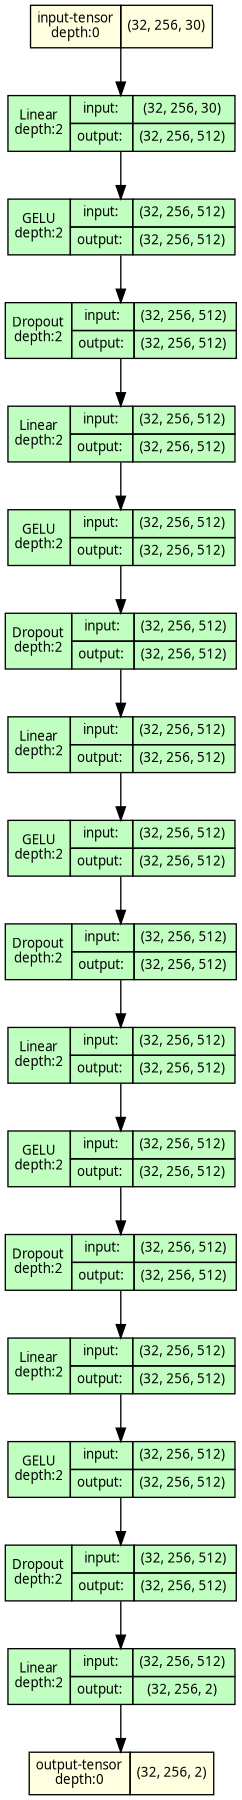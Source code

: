 strict digraph model {
	graph [ordering=in rankdir=TB size="12.0,12.0"]
	node [align=left fontname="Linux libertine" fontsize=10 height=0.2 margin=0 ranksep=0.1 shape=plaintext style=filled]
	edge [fontsize=10]
	0 [label=<
                    <TABLE BORDER="0" CELLBORDER="1"
                    CELLSPACING="0" CELLPADDING="4">
                        <TR><TD>input-tensor<BR/>depth:0</TD><TD>(32, 256, 30)</TD></TR>
                    </TABLE>> fillcolor=lightyellow]
	1 [label=<
                    <TABLE BORDER="0" CELLBORDER="1"
                    CELLSPACING="0" CELLPADDING="4">
                    <TR>
                        <TD ROWSPAN="2">Linear<BR/>depth:2</TD>
                        <TD COLSPAN="2">input:</TD>
                        <TD COLSPAN="2">(32, 256, 30) </TD>
                    </TR>
                    <TR>
                        <TD COLSPAN="2">output: </TD>
                        <TD COLSPAN="2">(32, 256, 512) </TD>
                    </TR>
                    </TABLE>> fillcolor=darkseagreen1]
	2 [label=<
                    <TABLE BORDER="0" CELLBORDER="1"
                    CELLSPACING="0" CELLPADDING="4">
                    <TR>
                        <TD ROWSPAN="2">GELU<BR/>depth:2</TD>
                        <TD COLSPAN="2">input:</TD>
                        <TD COLSPAN="2">(32, 256, 512) </TD>
                    </TR>
                    <TR>
                        <TD COLSPAN="2">output: </TD>
                        <TD COLSPAN="2">(32, 256, 512) </TD>
                    </TR>
                    </TABLE>> fillcolor=darkseagreen1]
	3 [label=<
                    <TABLE BORDER="0" CELLBORDER="1"
                    CELLSPACING="0" CELLPADDING="4">
                    <TR>
                        <TD ROWSPAN="2">Dropout<BR/>depth:2</TD>
                        <TD COLSPAN="2">input:</TD>
                        <TD COLSPAN="2">(32, 256, 512) </TD>
                    </TR>
                    <TR>
                        <TD COLSPAN="2">output: </TD>
                        <TD COLSPAN="2">(32, 256, 512) </TD>
                    </TR>
                    </TABLE>> fillcolor=darkseagreen1]
	4 [label=<
                    <TABLE BORDER="0" CELLBORDER="1"
                    CELLSPACING="0" CELLPADDING="4">
                    <TR>
                        <TD ROWSPAN="2">Linear<BR/>depth:2</TD>
                        <TD COLSPAN="2">input:</TD>
                        <TD COLSPAN="2">(32, 256, 512) </TD>
                    </TR>
                    <TR>
                        <TD COLSPAN="2">output: </TD>
                        <TD COLSPAN="2">(32, 256, 512) </TD>
                    </TR>
                    </TABLE>> fillcolor=darkseagreen1]
	5 [label=<
                    <TABLE BORDER="0" CELLBORDER="1"
                    CELLSPACING="0" CELLPADDING="4">
                    <TR>
                        <TD ROWSPAN="2">GELU<BR/>depth:2</TD>
                        <TD COLSPAN="2">input:</TD>
                        <TD COLSPAN="2">(32, 256, 512) </TD>
                    </TR>
                    <TR>
                        <TD COLSPAN="2">output: </TD>
                        <TD COLSPAN="2">(32, 256, 512) </TD>
                    </TR>
                    </TABLE>> fillcolor=darkseagreen1]
	6 [label=<
                    <TABLE BORDER="0" CELLBORDER="1"
                    CELLSPACING="0" CELLPADDING="4">
                    <TR>
                        <TD ROWSPAN="2">Dropout<BR/>depth:2</TD>
                        <TD COLSPAN="2">input:</TD>
                        <TD COLSPAN="2">(32, 256, 512) </TD>
                    </TR>
                    <TR>
                        <TD COLSPAN="2">output: </TD>
                        <TD COLSPAN="2">(32, 256, 512) </TD>
                    </TR>
                    </TABLE>> fillcolor=darkseagreen1]
	7 [label=<
                    <TABLE BORDER="0" CELLBORDER="1"
                    CELLSPACING="0" CELLPADDING="4">
                    <TR>
                        <TD ROWSPAN="2">Linear<BR/>depth:2</TD>
                        <TD COLSPAN="2">input:</TD>
                        <TD COLSPAN="2">(32, 256, 512) </TD>
                    </TR>
                    <TR>
                        <TD COLSPAN="2">output: </TD>
                        <TD COLSPAN="2">(32, 256, 512) </TD>
                    </TR>
                    </TABLE>> fillcolor=darkseagreen1]
	8 [label=<
                    <TABLE BORDER="0" CELLBORDER="1"
                    CELLSPACING="0" CELLPADDING="4">
                    <TR>
                        <TD ROWSPAN="2">GELU<BR/>depth:2</TD>
                        <TD COLSPAN="2">input:</TD>
                        <TD COLSPAN="2">(32, 256, 512) </TD>
                    </TR>
                    <TR>
                        <TD COLSPAN="2">output: </TD>
                        <TD COLSPAN="2">(32, 256, 512) </TD>
                    </TR>
                    </TABLE>> fillcolor=darkseagreen1]
	9 [label=<
                    <TABLE BORDER="0" CELLBORDER="1"
                    CELLSPACING="0" CELLPADDING="4">
                    <TR>
                        <TD ROWSPAN="2">Dropout<BR/>depth:2</TD>
                        <TD COLSPAN="2">input:</TD>
                        <TD COLSPAN="2">(32, 256, 512) </TD>
                    </TR>
                    <TR>
                        <TD COLSPAN="2">output: </TD>
                        <TD COLSPAN="2">(32, 256, 512) </TD>
                    </TR>
                    </TABLE>> fillcolor=darkseagreen1]
	10 [label=<
                    <TABLE BORDER="0" CELLBORDER="1"
                    CELLSPACING="0" CELLPADDING="4">
                    <TR>
                        <TD ROWSPAN="2">Linear<BR/>depth:2</TD>
                        <TD COLSPAN="2">input:</TD>
                        <TD COLSPAN="2">(32, 256, 512) </TD>
                    </TR>
                    <TR>
                        <TD COLSPAN="2">output: </TD>
                        <TD COLSPAN="2">(32, 256, 512) </TD>
                    </TR>
                    </TABLE>> fillcolor=darkseagreen1]
	11 [label=<
                    <TABLE BORDER="0" CELLBORDER="1"
                    CELLSPACING="0" CELLPADDING="4">
                    <TR>
                        <TD ROWSPAN="2">GELU<BR/>depth:2</TD>
                        <TD COLSPAN="2">input:</TD>
                        <TD COLSPAN="2">(32, 256, 512) </TD>
                    </TR>
                    <TR>
                        <TD COLSPAN="2">output: </TD>
                        <TD COLSPAN="2">(32, 256, 512) </TD>
                    </TR>
                    </TABLE>> fillcolor=darkseagreen1]
	12 [label=<
                    <TABLE BORDER="0" CELLBORDER="1"
                    CELLSPACING="0" CELLPADDING="4">
                    <TR>
                        <TD ROWSPAN="2">Dropout<BR/>depth:2</TD>
                        <TD COLSPAN="2">input:</TD>
                        <TD COLSPAN="2">(32, 256, 512) </TD>
                    </TR>
                    <TR>
                        <TD COLSPAN="2">output: </TD>
                        <TD COLSPAN="2">(32, 256, 512) </TD>
                    </TR>
                    </TABLE>> fillcolor=darkseagreen1]
	13 [label=<
                    <TABLE BORDER="0" CELLBORDER="1"
                    CELLSPACING="0" CELLPADDING="4">
                    <TR>
                        <TD ROWSPAN="2">Linear<BR/>depth:2</TD>
                        <TD COLSPAN="2">input:</TD>
                        <TD COLSPAN="2">(32, 256, 512) </TD>
                    </TR>
                    <TR>
                        <TD COLSPAN="2">output: </TD>
                        <TD COLSPAN="2">(32, 256, 512) </TD>
                    </TR>
                    </TABLE>> fillcolor=darkseagreen1]
	14 [label=<
                    <TABLE BORDER="0" CELLBORDER="1"
                    CELLSPACING="0" CELLPADDING="4">
                    <TR>
                        <TD ROWSPAN="2">GELU<BR/>depth:2</TD>
                        <TD COLSPAN="2">input:</TD>
                        <TD COLSPAN="2">(32, 256, 512) </TD>
                    </TR>
                    <TR>
                        <TD COLSPAN="2">output: </TD>
                        <TD COLSPAN="2">(32, 256, 512) </TD>
                    </TR>
                    </TABLE>> fillcolor=darkseagreen1]
	15 [label=<
                    <TABLE BORDER="0" CELLBORDER="1"
                    CELLSPACING="0" CELLPADDING="4">
                    <TR>
                        <TD ROWSPAN="2">Dropout<BR/>depth:2</TD>
                        <TD COLSPAN="2">input:</TD>
                        <TD COLSPAN="2">(32, 256, 512) </TD>
                    </TR>
                    <TR>
                        <TD COLSPAN="2">output: </TD>
                        <TD COLSPAN="2">(32, 256, 512) </TD>
                    </TR>
                    </TABLE>> fillcolor=darkseagreen1]
	16 [label=<
                    <TABLE BORDER="0" CELLBORDER="1"
                    CELLSPACING="0" CELLPADDING="4">
                    <TR>
                        <TD ROWSPAN="2">Linear<BR/>depth:2</TD>
                        <TD COLSPAN="2">input:</TD>
                        <TD COLSPAN="2">(32, 256, 512) </TD>
                    </TR>
                    <TR>
                        <TD COLSPAN="2">output: </TD>
                        <TD COLSPAN="2">(32, 256, 2) </TD>
                    </TR>
                    </TABLE>> fillcolor=darkseagreen1]
	17 [label=<
                    <TABLE BORDER="0" CELLBORDER="1"
                    CELLSPACING="0" CELLPADDING="4">
                        <TR><TD>output-tensor<BR/>depth:0</TD><TD>(32, 256, 2)</TD></TR>
                    </TABLE>> fillcolor=lightyellow]
	0 -> 1
	1 -> 2
	2 -> 3
	3 -> 4
	4 -> 5
	5 -> 6
	6 -> 7
	7 -> 8
	8 -> 9
	9 -> 10
	10 -> 11
	11 -> 12
	12 -> 13
	13 -> 14
	14 -> 15
	15 -> 16
	16 -> 17
}
